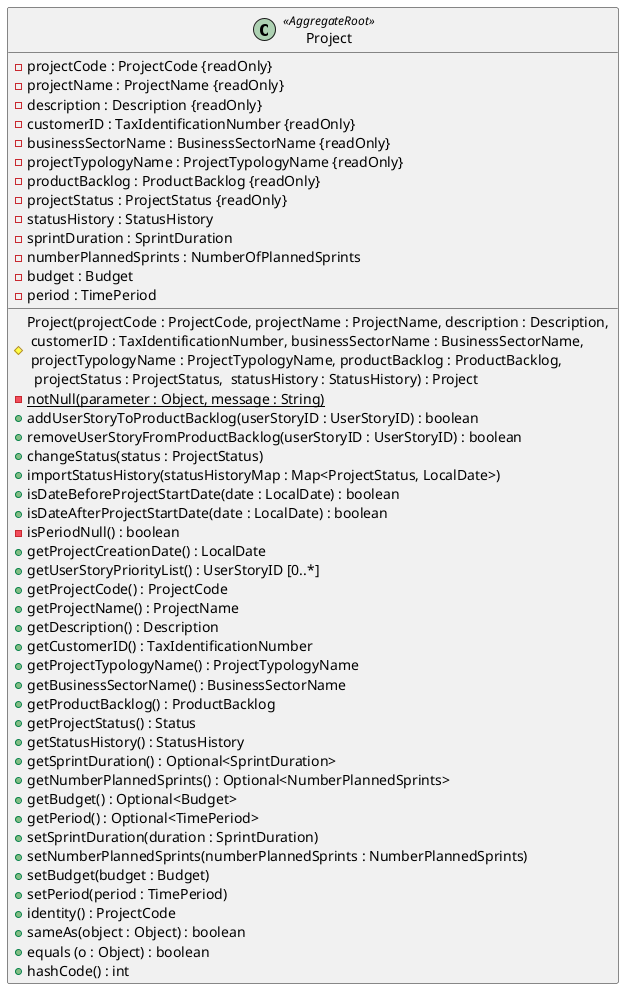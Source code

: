 @startuml

class Project<<AggregateRoot>>{
    - projectCode : ProjectCode {readOnly}
    - projectName : ProjectName {readOnly}
    - description : Description {readOnly}
    - customerID : TaxIdentificationNumber {readOnly}
    - businessSectorName : BusinessSectorName {readOnly}
    - projectTypologyName : ProjectTypologyName {readOnly}
    - productBacklog : ProductBacklog {readOnly}
    - projectStatus : ProjectStatus {readOnly}
    - statusHistory : StatusHistory
    - sprintDuration : SprintDuration
    - numberPlannedSprints : NumberOfPlannedSprints
    - budget : Budget
    - period : TimePeriod

    # Project(projectCode : ProjectCode, projectName : ProjectName, description : Description, \n customerID : TaxIdentificationNumber, businessSectorName : BusinessSectorName, \n projectTypologyName : ProjectTypologyName, productBacklog : ProductBacklog, \n  projectStatus : ProjectStatus,  statusHistory : StatusHistory) : Project
    - notNull(parameter : Object, message : String) {static}
    + addUserStoryToProductBacklog(userStoryID : UserStoryID) : boolean
    + removeUserStoryFromProductBacklog(userStoryID : UserStoryID) : boolean
    + changeStatus(status : ProjectStatus)
    + importStatusHistory(statusHistoryMap : Map<ProjectStatus, LocalDate>)
    + isDateBeforeProjectStartDate(date : LocalDate) : boolean
    + isDateAfterProjectStartDate(date : LocalDate) : boolean
    - isPeriodNull() : boolean
    + getProjectCreationDate() : LocalDate
    + getUserStoryPriorityList() : UserStoryID [0..*]
    + getProjectCode() : ProjectCode
    + getProjectName() : ProjectName
    + getDescription() : Description
    + getCustomerID() : TaxIdentificationNumber
    + getProjectTypologyName() : ProjectTypologyName
    + getBusinessSectorName() : BusinessSectorName
    + getProductBacklog() : ProductBacklog
    + getProjectStatus() : Status
    + getStatusHistory() : StatusHistory
    + getSprintDuration() : Optional<SprintDuration>
    + getNumberPlannedSprints() : Optional<NumberPlannedSprints>
    + getBudget() : Optional<Budget>
    + getPeriod() : Optional<TimePeriod>
    + setSprintDuration(duration : SprintDuration)
    + setNumberPlannedSprints(numberPlannedSprints : NumberPlannedSprints)
    + setBudget(budget : Budget)
    + setPeriod(period : TimePeriod)
    + identity() : ProjectCode
    + sameAs(object : Object) : boolean
    + equals (o : Object) : boolean
    + hashCode() : int
}

@enduml